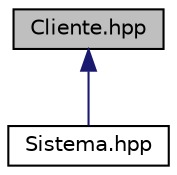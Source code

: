 digraph "Cliente.hpp"
{
 // LATEX_PDF_SIZE
  edge [fontname="Helvetica",fontsize="10",labelfontname="Helvetica",labelfontsize="10"];
  node [fontname="Helvetica",fontsize="10",shape=record];
  Node1 [label="Cliente.hpp",height=0.2,width=0.4,color="black", fillcolor="grey75", style="filled", fontcolor="black",tooltip="Clase Cliente que representa un cliente de un banco."];
  Node1 -> Node2 [dir="back",color="midnightblue",fontsize="10",style="solid",fontname="Helvetica"];
  Node2 [label="Sistema.hpp",height=0.2,width=0.4,color="black", fillcolor="white", style="filled",URL="$_sistema_8hpp.html",tooltip="Clase Sistema."];
}
